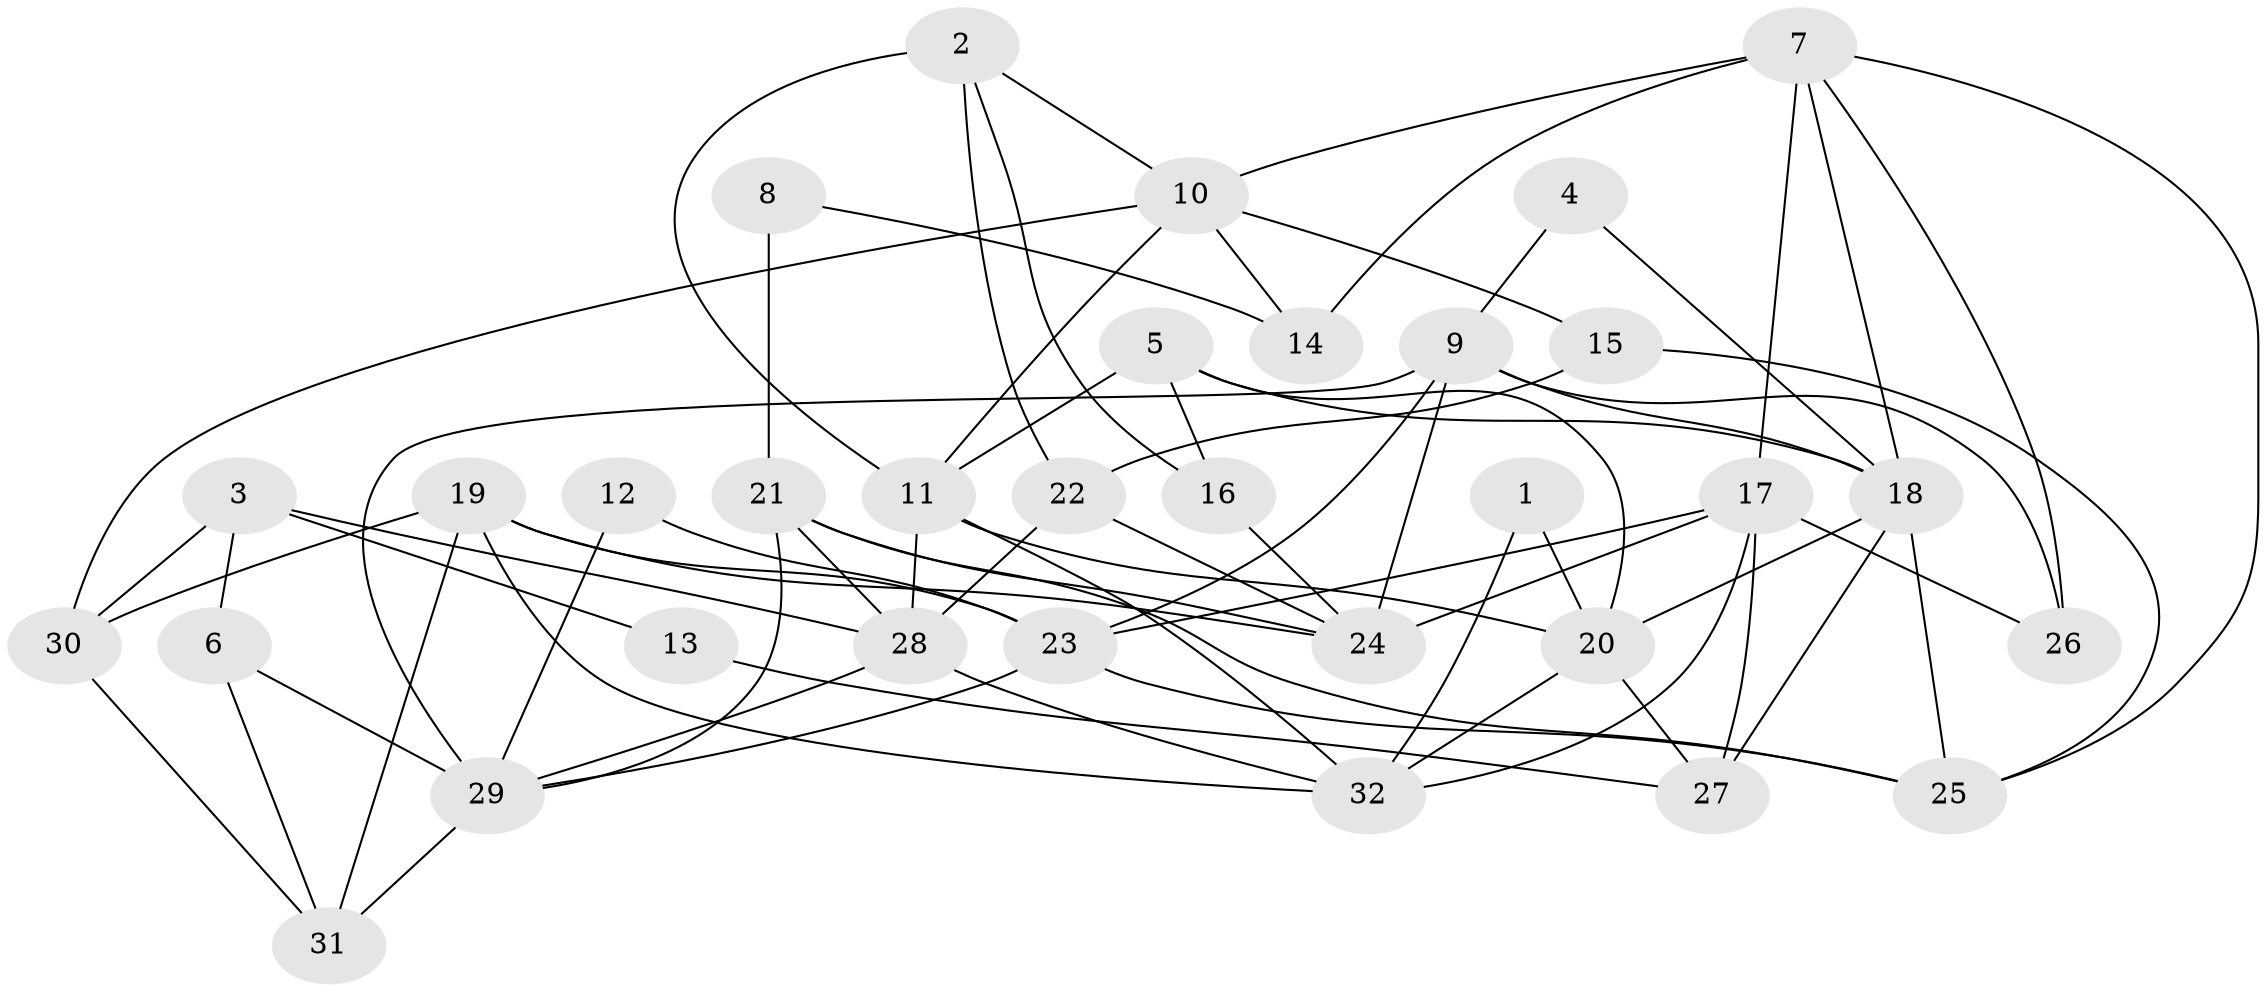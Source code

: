 // original degree distribution, {2: 0.1320754716981132, 4: 0.37735849056603776, 7: 0.05660377358490566, 5: 0.1509433962264151, 3: 0.20754716981132076, 6: 0.07547169811320754}
// Generated by graph-tools (version 1.1) at 2025/37/03/04/25 23:37:14]
// undirected, 32 vertices, 71 edges
graph export_dot {
  node [color=gray90,style=filled];
  1;
  2;
  3;
  4;
  5;
  6;
  7;
  8;
  9;
  10;
  11;
  12;
  13;
  14;
  15;
  16;
  17;
  18;
  19;
  20;
  21;
  22;
  23;
  24;
  25;
  26;
  27;
  28;
  29;
  30;
  31;
  32;
  1 -- 20 [weight=1.0];
  1 -- 32 [weight=1.0];
  2 -- 10 [weight=1.0];
  2 -- 11 [weight=1.0];
  2 -- 16 [weight=1.0];
  2 -- 22 [weight=1.0];
  3 -- 6 [weight=1.0];
  3 -- 13 [weight=1.0];
  3 -- 28 [weight=1.0];
  3 -- 30 [weight=1.0];
  4 -- 9 [weight=1.0];
  4 -- 18 [weight=1.0];
  5 -- 11 [weight=1.0];
  5 -- 16 [weight=1.0];
  5 -- 18 [weight=1.0];
  5 -- 20 [weight=1.0];
  6 -- 29 [weight=1.0];
  6 -- 31 [weight=1.0];
  7 -- 10 [weight=1.0];
  7 -- 14 [weight=2.0];
  7 -- 17 [weight=2.0];
  7 -- 18 [weight=1.0];
  7 -- 25 [weight=1.0];
  7 -- 26 [weight=1.0];
  8 -- 14 [weight=1.0];
  8 -- 21 [weight=1.0];
  9 -- 18 [weight=1.0];
  9 -- 23 [weight=1.0];
  9 -- 24 [weight=2.0];
  9 -- 26 [weight=1.0];
  9 -- 29 [weight=1.0];
  10 -- 11 [weight=1.0];
  10 -- 14 [weight=2.0];
  10 -- 15 [weight=1.0];
  10 -- 30 [weight=2.0];
  11 -- 20 [weight=1.0];
  11 -- 28 [weight=1.0];
  11 -- 32 [weight=1.0];
  12 -- 23 [weight=1.0];
  12 -- 29 [weight=1.0];
  13 -- 27 [weight=1.0];
  15 -- 22 [weight=1.0];
  15 -- 25 [weight=1.0];
  16 -- 24 [weight=1.0];
  17 -- 23 [weight=1.0];
  17 -- 24 [weight=1.0];
  17 -- 26 [weight=1.0];
  17 -- 27 [weight=1.0];
  17 -- 32 [weight=2.0];
  18 -- 20 [weight=3.0];
  18 -- 25 [weight=1.0];
  18 -- 27 [weight=1.0];
  19 -- 23 [weight=1.0];
  19 -- 24 [weight=1.0];
  19 -- 30 [weight=1.0];
  19 -- 31 [weight=2.0];
  19 -- 32 [weight=2.0];
  20 -- 27 [weight=1.0];
  20 -- 32 [weight=1.0];
  21 -- 24 [weight=1.0];
  21 -- 25 [weight=1.0];
  21 -- 28 [weight=1.0];
  21 -- 29 [weight=2.0];
  22 -- 24 [weight=1.0];
  22 -- 28 [weight=2.0];
  23 -- 25 [weight=1.0];
  23 -- 29 [weight=1.0];
  28 -- 29 [weight=1.0];
  28 -- 32 [weight=1.0];
  29 -- 31 [weight=2.0];
  30 -- 31 [weight=1.0];
}

